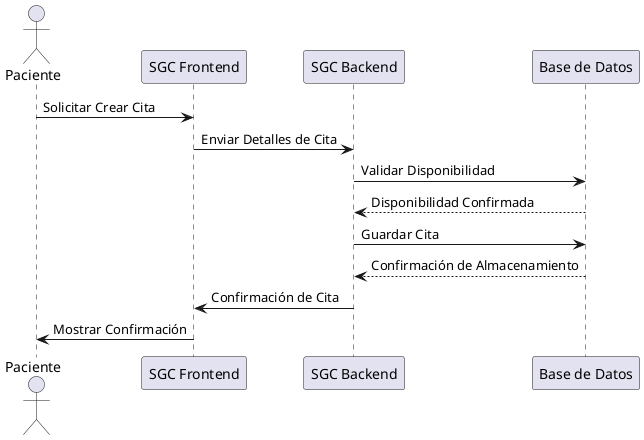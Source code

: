 @startuml clinica2
actor Paciente
participant "SGC Frontend" as FE
participant "SGC Backend" as BE
participant "Base de Datos" as DB

Paciente -> FE: Solicitar Crear Cita
FE -> BE: Enviar Detalles de Cita
BE -> DB: Validar Disponibilidad
DB --> BE: Disponibilidad Confirmada
BE -> DB: Guardar Cita
DB --> BE: Confirmación de Almacenamiento
BE -> FE: Confirmación de Cita
FE -> Paciente: Mostrar Confirmación

@enduml